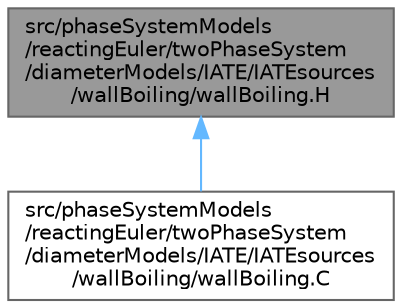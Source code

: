 digraph "src/phaseSystemModels/reactingEuler/twoPhaseSystem/diameterModels/IATE/IATEsources/wallBoiling/wallBoiling.H"
{
 // LATEX_PDF_SIZE
  bgcolor="transparent";
  edge [fontname=Helvetica,fontsize=10,labelfontname=Helvetica,labelfontsize=10];
  node [fontname=Helvetica,fontsize=10,shape=box,height=0.2,width=0.4];
  Node1 [id="Node000001",label="src/phaseSystemModels\l/reactingEuler/twoPhaseSystem\l/diameterModels/IATE/IATEsources\l/wallBoiling/wallBoiling.H",height=0.2,width=0.4,color="gray40", fillcolor="grey60", style="filled", fontcolor="black",tooltip=" "];
  Node1 -> Node2 [id="edge1_Node000001_Node000002",dir="back",color="steelblue1",style="solid",tooltip=" "];
  Node2 [id="Node000002",label="src/phaseSystemModels\l/reactingEuler/twoPhaseSystem\l/diameterModels/IATE/IATEsources\l/wallBoiling/wallBoiling.C",height=0.2,width=0.4,color="grey40", fillcolor="white", style="filled",URL="$twoPhaseSystem_2diameterModels_2IATE_2IATEsources_2wallBoiling_2wallBoiling_8C.html",tooltip=" "];
}
